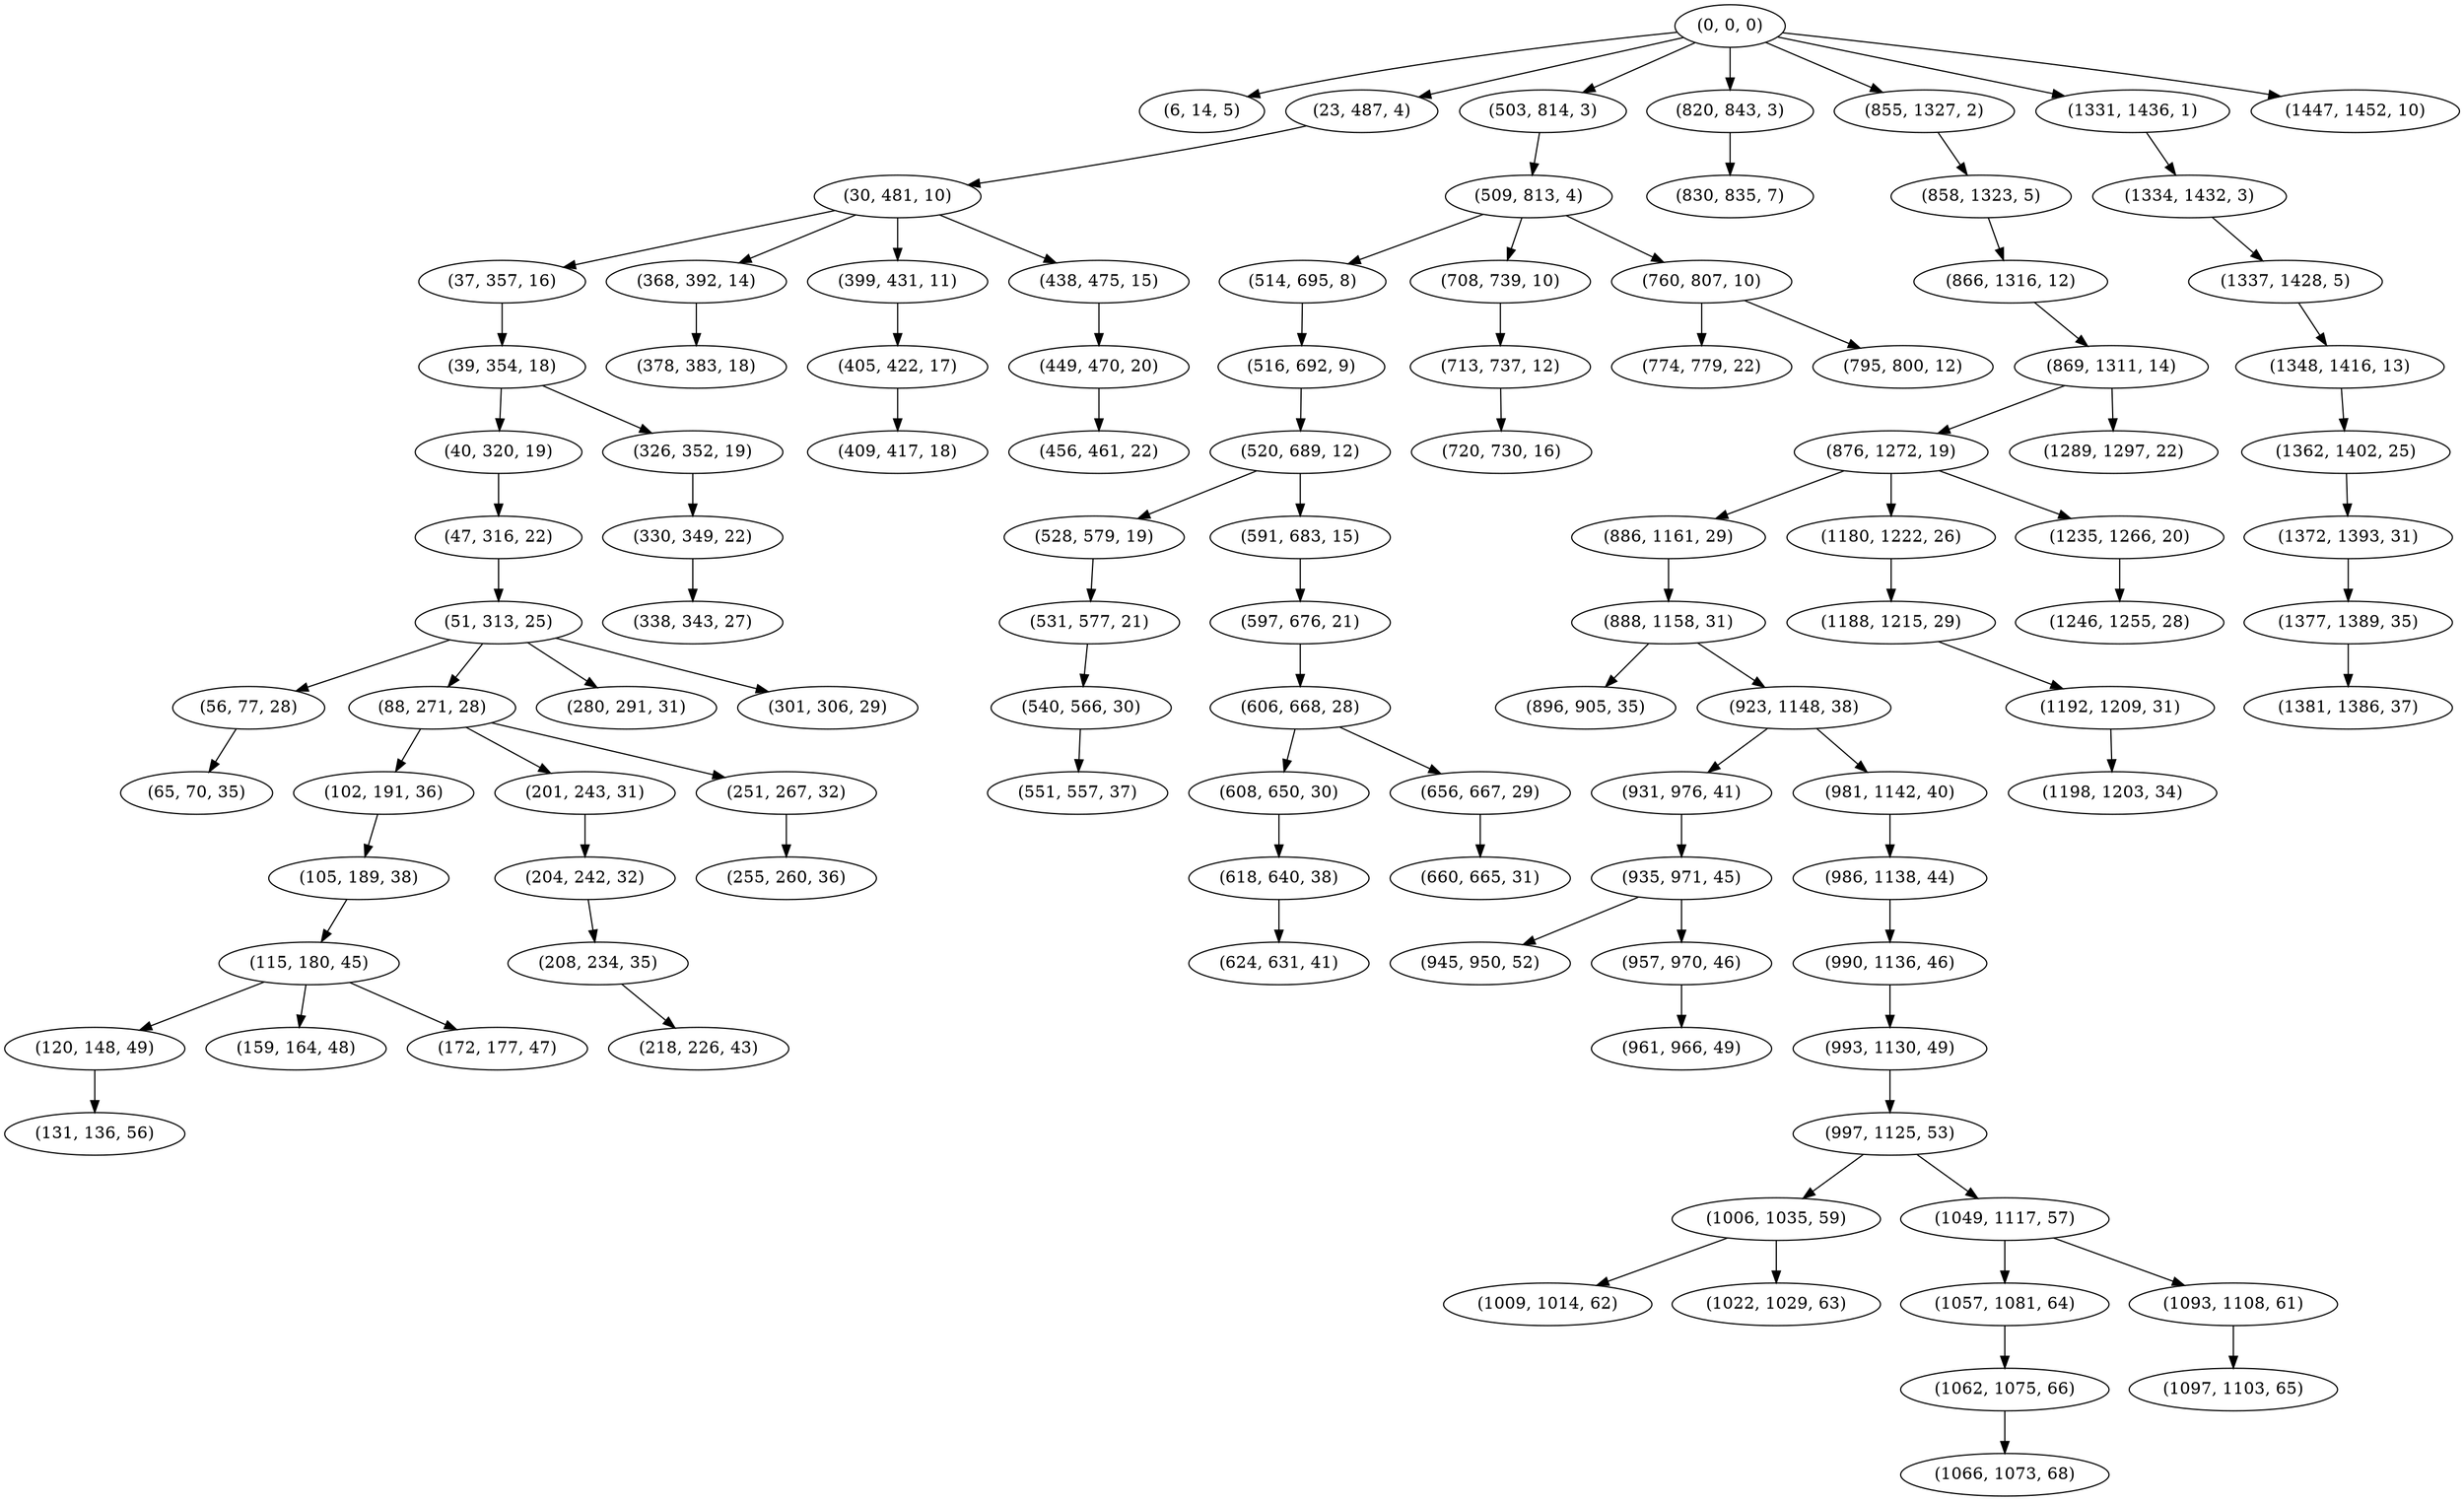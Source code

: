 digraph tree {
    "(0, 0, 0)";
    "(6, 14, 5)";
    "(23, 487, 4)";
    "(30, 481, 10)";
    "(37, 357, 16)";
    "(39, 354, 18)";
    "(40, 320, 19)";
    "(47, 316, 22)";
    "(51, 313, 25)";
    "(56, 77, 28)";
    "(65, 70, 35)";
    "(88, 271, 28)";
    "(102, 191, 36)";
    "(105, 189, 38)";
    "(115, 180, 45)";
    "(120, 148, 49)";
    "(131, 136, 56)";
    "(159, 164, 48)";
    "(172, 177, 47)";
    "(201, 243, 31)";
    "(204, 242, 32)";
    "(208, 234, 35)";
    "(218, 226, 43)";
    "(251, 267, 32)";
    "(255, 260, 36)";
    "(280, 291, 31)";
    "(301, 306, 29)";
    "(326, 352, 19)";
    "(330, 349, 22)";
    "(338, 343, 27)";
    "(368, 392, 14)";
    "(378, 383, 18)";
    "(399, 431, 11)";
    "(405, 422, 17)";
    "(409, 417, 18)";
    "(438, 475, 15)";
    "(449, 470, 20)";
    "(456, 461, 22)";
    "(503, 814, 3)";
    "(509, 813, 4)";
    "(514, 695, 8)";
    "(516, 692, 9)";
    "(520, 689, 12)";
    "(528, 579, 19)";
    "(531, 577, 21)";
    "(540, 566, 30)";
    "(551, 557, 37)";
    "(591, 683, 15)";
    "(597, 676, 21)";
    "(606, 668, 28)";
    "(608, 650, 30)";
    "(618, 640, 38)";
    "(624, 631, 41)";
    "(656, 667, 29)";
    "(660, 665, 31)";
    "(708, 739, 10)";
    "(713, 737, 12)";
    "(720, 730, 16)";
    "(760, 807, 10)";
    "(774, 779, 22)";
    "(795, 800, 12)";
    "(820, 843, 3)";
    "(830, 835, 7)";
    "(855, 1327, 2)";
    "(858, 1323, 5)";
    "(866, 1316, 12)";
    "(869, 1311, 14)";
    "(876, 1272, 19)";
    "(886, 1161, 29)";
    "(888, 1158, 31)";
    "(896, 905, 35)";
    "(923, 1148, 38)";
    "(931, 976, 41)";
    "(935, 971, 45)";
    "(945, 950, 52)";
    "(957, 970, 46)";
    "(961, 966, 49)";
    "(981, 1142, 40)";
    "(986, 1138, 44)";
    "(990, 1136, 46)";
    "(993, 1130, 49)";
    "(997, 1125, 53)";
    "(1006, 1035, 59)";
    "(1009, 1014, 62)";
    "(1022, 1029, 63)";
    "(1049, 1117, 57)";
    "(1057, 1081, 64)";
    "(1062, 1075, 66)";
    "(1066, 1073, 68)";
    "(1093, 1108, 61)";
    "(1097, 1103, 65)";
    "(1180, 1222, 26)";
    "(1188, 1215, 29)";
    "(1192, 1209, 31)";
    "(1198, 1203, 34)";
    "(1235, 1266, 20)";
    "(1246, 1255, 28)";
    "(1289, 1297, 22)";
    "(1331, 1436, 1)";
    "(1334, 1432, 3)";
    "(1337, 1428, 5)";
    "(1348, 1416, 13)";
    "(1362, 1402, 25)";
    "(1372, 1393, 31)";
    "(1377, 1389, 35)";
    "(1381, 1386, 37)";
    "(1447, 1452, 10)";
    "(0, 0, 0)" -> "(6, 14, 5)";
    "(0, 0, 0)" -> "(23, 487, 4)";
    "(0, 0, 0)" -> "(503, 814, 3)";
    "(0, 0, 0)" -> "(820, 843, 3)";
    "(0, 0, 0)" -> "(855, 1327, 2)";
    "(0, 0, 0)" -> "(1331, 1436, 1)";
    "(0, 0, 0)" -> "(1447, 1452, 10)";
    "(23, 487, 4)" -> "(30, 481, 10)";
    "(30, 481, 10)" -> "(37, 357, 16)";
    "(30, 481, 10)" -> "(368, 392, 14)";
    "(30, 481, 10)" -> "(399, 431, 11)";
    "(30, 481, 10)" -> "(438, 475, 15)";
    "(37, 357, 16)" -> "(39, 354, 18)";
    "(39, 354, 18)" -> "(40, 320, 19)";
    "(39, 354, 18)" -> "(326, 352, 19)";
    "(40, 320, 19)" -> "(47, 316, 22)";
    "(47, 316, 22)" -> "(51, 313, 25)";
    "(51, 313, 25)" -> "(56, 77, 28)";
    "(51, 313, 25)" -> "(88, 271, 28)";
    "(51, 313, 25)" -> "(280, 291, 31)";
    "(51, 313, 25)" -> "(301, 306, 29)";
    "(56, 77, 28)" -> "(65, 70, 35)";
    "(88, 271, 28)" -> "(102, 191, 36)";
    "(88, 271, 28)" -> "(201, 243, 31)";
    "(88, 271, 28)" -> "(251, 267, 32)";
    "(102, 191, 36)" -> "(105, 189, 38)";
    "(105, 189, 38)" -> "(115, 180, 45)";
    "(115, 180, 45)" -> "(120, 148, 49)";
    "(115, 180, 45)" -> "(159, 164, 48)";
    "(115, 180, 45)" -> "(172, 177, 47)";
    "(120, 148, 49)" -> "(131, 136, 56)";
    "(201, 243, 31)" -> "(204, 242, 32)";
    "(204, 242, 32)" -> "(208, 234, 35)";
    "(208, 234, 35)" -> "(218, 226, 43)";
    "(251, 267, 32)" -> "(255, 260, 36)";
    "(326, 352, 19)" -> "(330, 349, 22)";
    "(330, 349, 22)" -> "(338, 343, 27)";
    "(368, 392, 14)" -> "(378, 383, 18)";
    "(399, 431, 11)" -> "(405, 422, 17)";
    "(405, 422, 17)" -> "(409, 417, 18)";
    "(438, 475, 15)" -> "(449, 470, 20)";
    "(449, 470, 20)" -> "(456, 461, 22)";
    "(503, 814, 3)" -> "(509, 813, 4)";
    "(509, 813, 4)" -> "(514, 695, 8)";
    "(509, 813, 4)" -> "(708, 739, 10)";
    "(509, 813, 4)" -> "(760, 807, 10)";
    "(514, 695, 8)" -> "(516, 692, 9)";
    "(516, 692, 9)" -> "(520, 689, 12)";
    "(520, 689, 12)" -> "(528, 579, 19)";
    "(520, 689, 12)" -> "(591, 683, 15)";
    "(528, 579, 19)" -> "(531, 577, 21)";
    "(531, 577, 21)" -> "(540, 566, 30)";
    "(540, 566, 30)" -> "(551, 557, 37)";
    "(591, 683, 15)" -> "(597, 676, 21)";
    "(597, 676, 21)" -> "(606, 668, 28)";
    "(606, 668, 28)" -> "(608, 650, 30)";
    "(606, 668, 28)" -> "(656, 667, 29)";
    "(608, 650, 30)" -> "(618, 640, 38)";
    "(618, 640, 38)" -> "(624, 631, 41)";
    "(656, 667, 29)" -> "(660, 665, 31)";
    "(708, 739, 10)" -> "(713, 737, 12)";
    "(713, 737, 12)" -> "(720, 730, 16)";
    "(760, 807, 10)" -> "(774, 779, 22)";
    "(760, 807, 10)" -> "(795, 800, 12)";
    "(820, 843, 3)" -> "(830, 835, 7)";
    "(855, 1327, 2)" -> "(858, 1323, 5)";
    "(858, 1323, 5)" -> "(866, 1316, 12)";
    "(866, 1316, 12)" -> "(869, 1311, 14)";
    "(869, 1311, 14)" -> "(876, 1272, 19)";
    "(869, 1311, 14)" -> "(1289, 1297, 22)";
    "(876, 1272, 19)" -> "(886, 1161, 29)";
    "(876, 1272, 19)" -> "(1180, 1222, 26)";
    "(876, 1272, 19)" -> "(1235, 1266, 20)";
    "(886, 1161, 29)" -> "(888, 1158, 31)";
    "(888, 1158, 31)" -> "(896, 905, 35)";
    "(888, 1158, 31)" -> "(923, 1148, 38)";
    "(923, 1148, 38)" -> "(931, 976, 41)";
    "(923, 1148, 38)" -> "(981, 1142, 40)";
    "(931, 976, 41)" -> "(935, 971, 45)";
    "(935, 971, 45)" -> "(945, 950, 52)";
    "(935, 971, 45)" -> "(957, 970, 46)";
    "(957, 970, 46)" -> "(961, 966, 49)";
    "(981, 1142, 40)" -> "(986, 1138, 44)";
    "(986, 1138, 44)" -> "(990, 1136, 46)";
    "(990, 1136, 46)" -> "(993, 1130, 49)";
    "(993, 1130, 49)" -> "(997, 1125, 53)";
    "(997, 1125, 53)" -> "(1006, 1035, 59)";
    "(997, 1125, 53)" -> "(1049, 1117, 57)";
    "(1006, 1035, 59)" -> "(1009, 1014, 62)";
    "(1006, 1035, 59)" -> "(1022, 1029, 63)";
    "(1049, 1117, 57)" -> "(1057, 1081, 64)";
    "(1049, 1117, 57)" -> "(1093, 1108, 61)";
    "(1057, 1081, 64)" -> "(1062, 1075, 66)";
    "(1062, 1075, 66)" -> "(1066, 1073, 68)";
    "(1093, 1108, 61)" -> "(1097, 1103, 65)";
    "(1180, 1222, 26)" -> "(1188, 1215, 29)";
    "(1188, 1215, 29)" -> "(1192, 1209, 31)";
    "(1192, 1209, 31)" -> "(1198, 1203, 34)";
    "(1235, 1266, 20)" -> "(1246, 1255, 28)";
    "(1331, 1436, 1)" -> "(1334, 1432, 3)";
    "(1334, 1432, 3)" -> "(1337, 1428, 5)";
    "(1337, 1428, 5)" -> "(1348, 1416, 13)";
    "(1348, 1416, 13)" -> "(1362, 1402, 25)";
    "(1362, 1402, 25)" -> "(1372, 1393, 31)";
    "(1372, 1393, 31)" -> "(1377, 1389, 35)";
    "(1377, 1389, 35)" -> "(1381, 1386, 37)";
}
